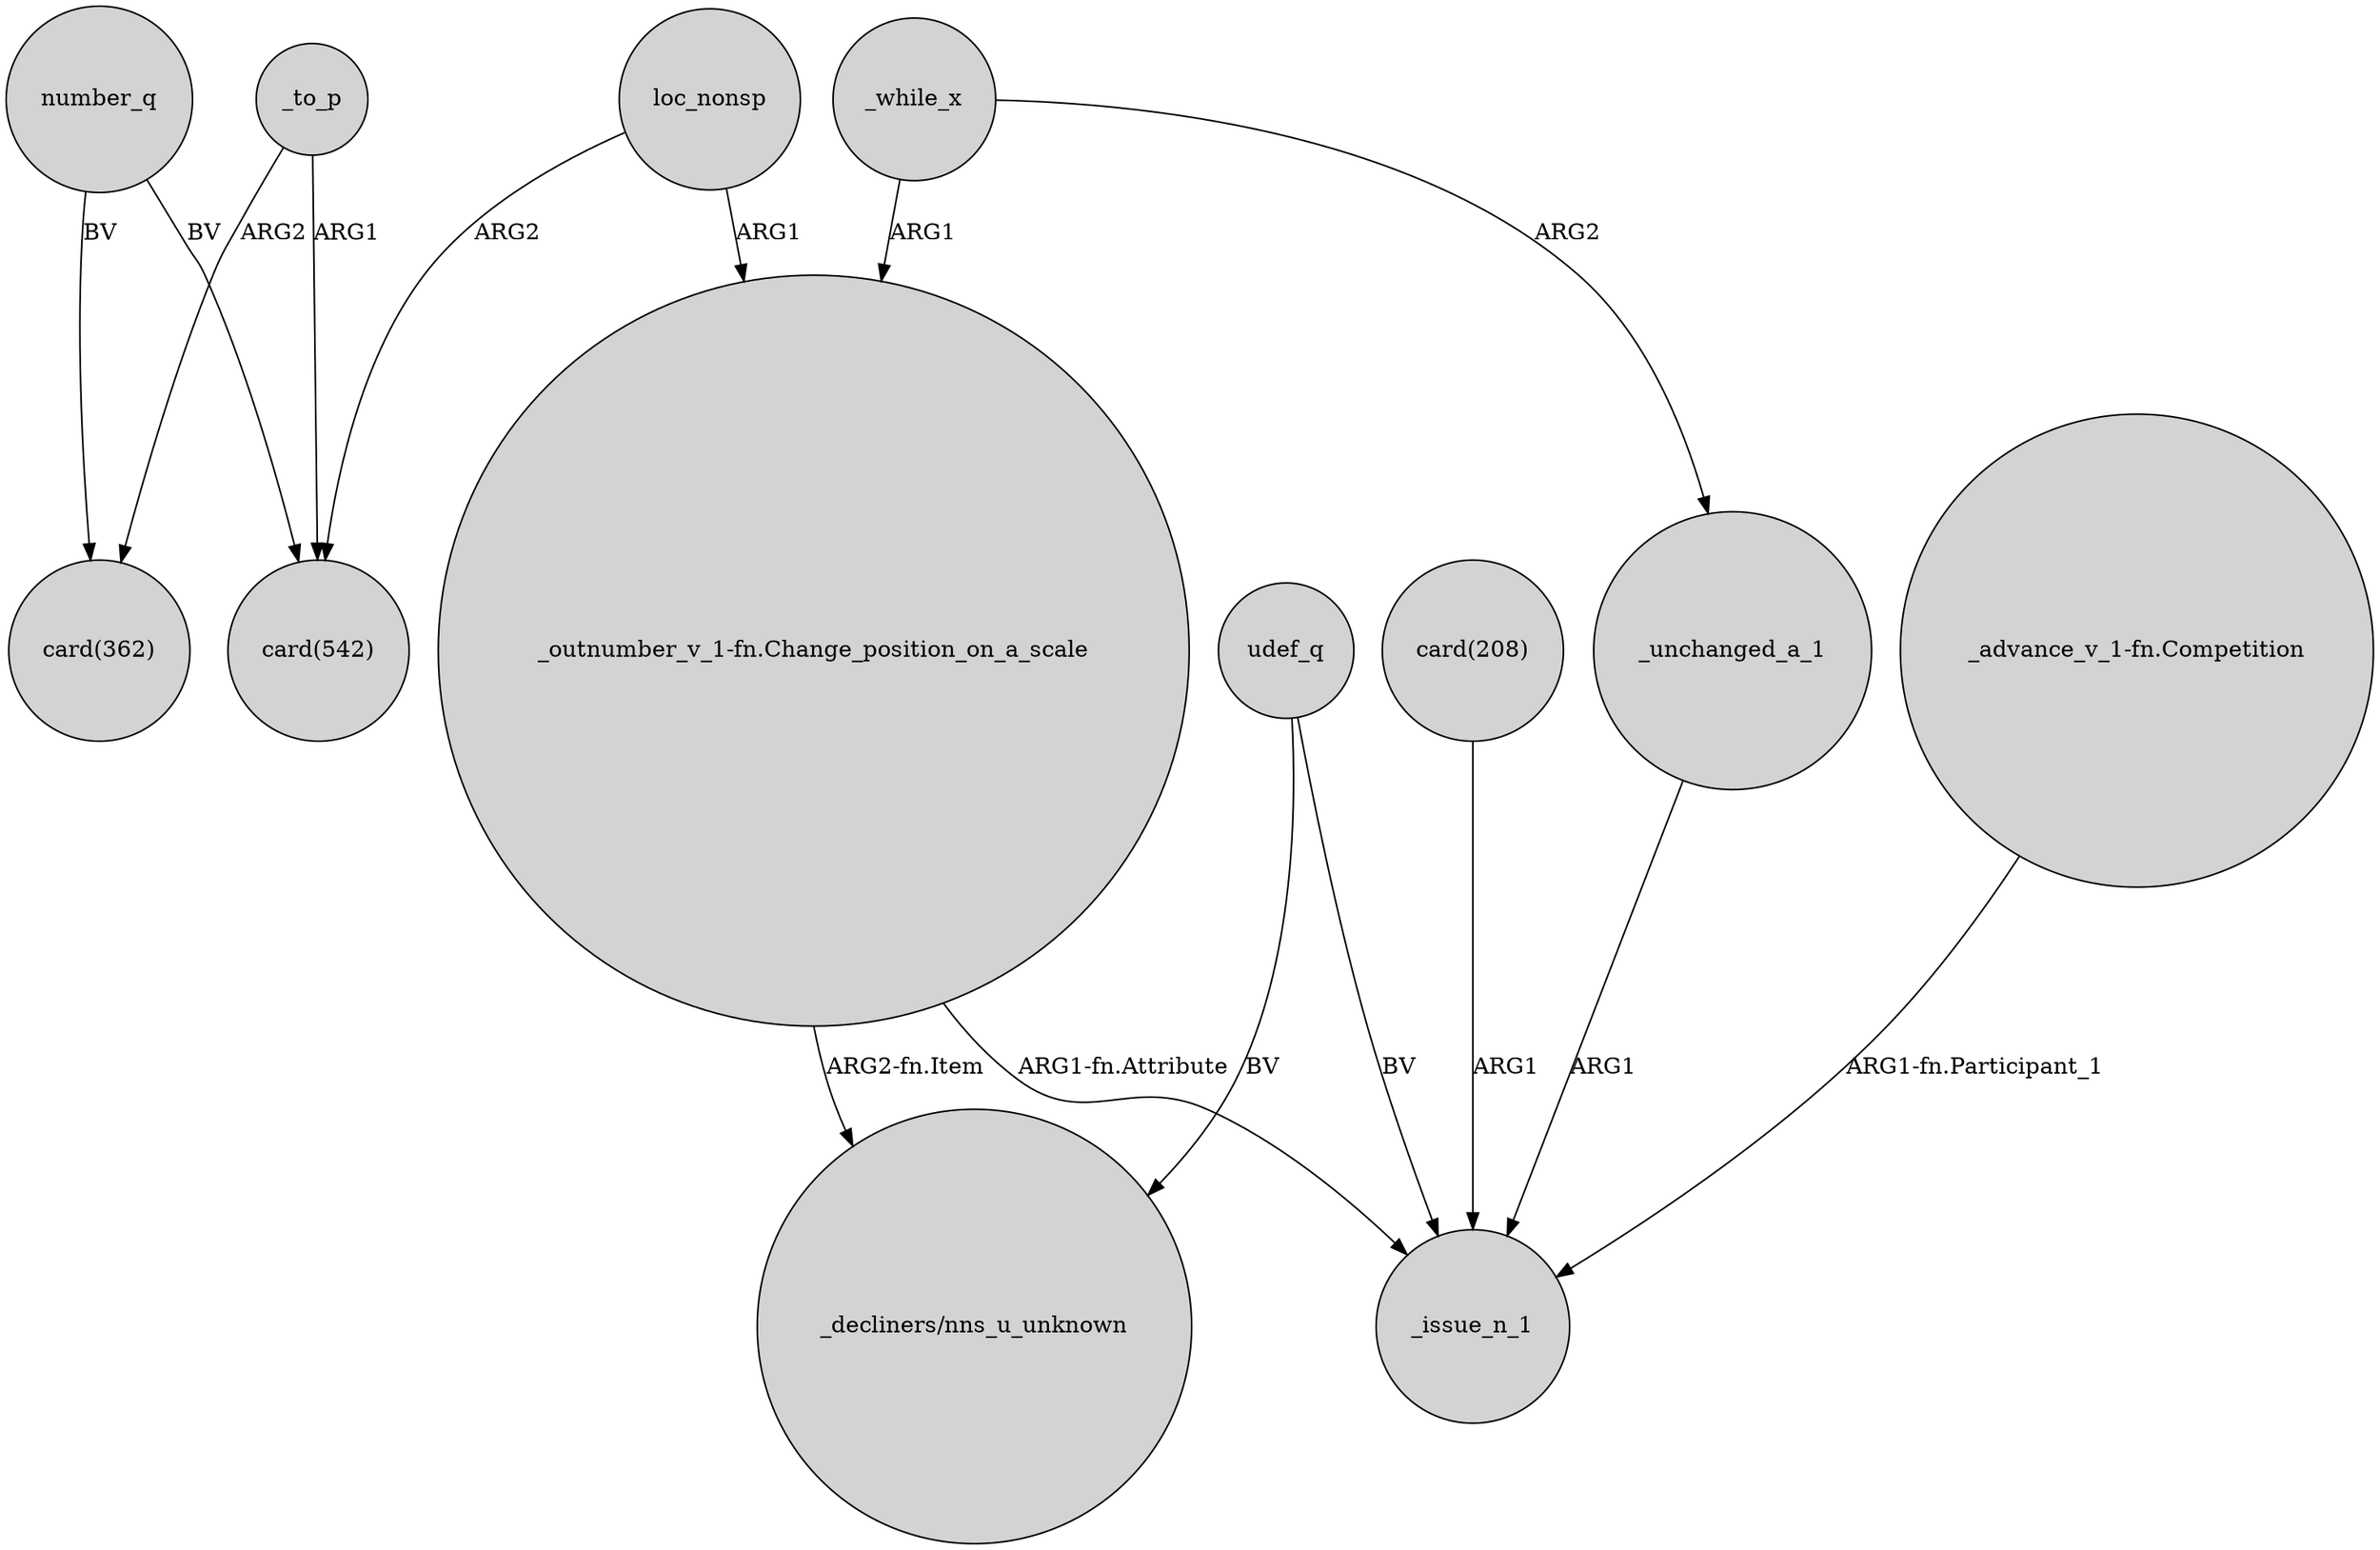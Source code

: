 digraph {
	node [shape=circle style=filled]
	number_q -> "card(542)" [label=BV]
	udef_q -> _issue_n_1 [label=BV]
	_to_p -> "card(542)" [label=ARG1]
	"_advance_v_1-fn.Competition" -> _issue_n_1 [label="ARG1-fn.Participant_1"]
	udef_q -> "_decliners/nns_u_unknown" [label=BV]
	loc_nonsp -> "_outnumber_v_1-fn.Change_position_on_a_scale" [label=ARG1]
	_while_x -> "_outnumber_v_1-fn.Change_position_on_a_scale" [label=ARG1]
	loc_nonsp -> "card(542)" [label=ARG2]
	"_outnumber_v_1-fn.Change_position_on_a_scale" -> "_decliners/nns_u_unknown" [label="ARG2-fn.Item"]
	"card(208)" -> _issue_n_1 [label=ARG1]
	_to_p -> "card(362)" [label=ARG2]
	_unchanged_a_1 -> _issue_n_1 [label=ARG1]
	"_outnumber_v_1-fn.Change_position_on_a_scale" -> _issue_n_1 [label="ARG1-fn.Attribute"]
	number_q -> "card(362)" [label=BV]
	_while_x -> _unchanged_a_1 [label=ARG2]
}

